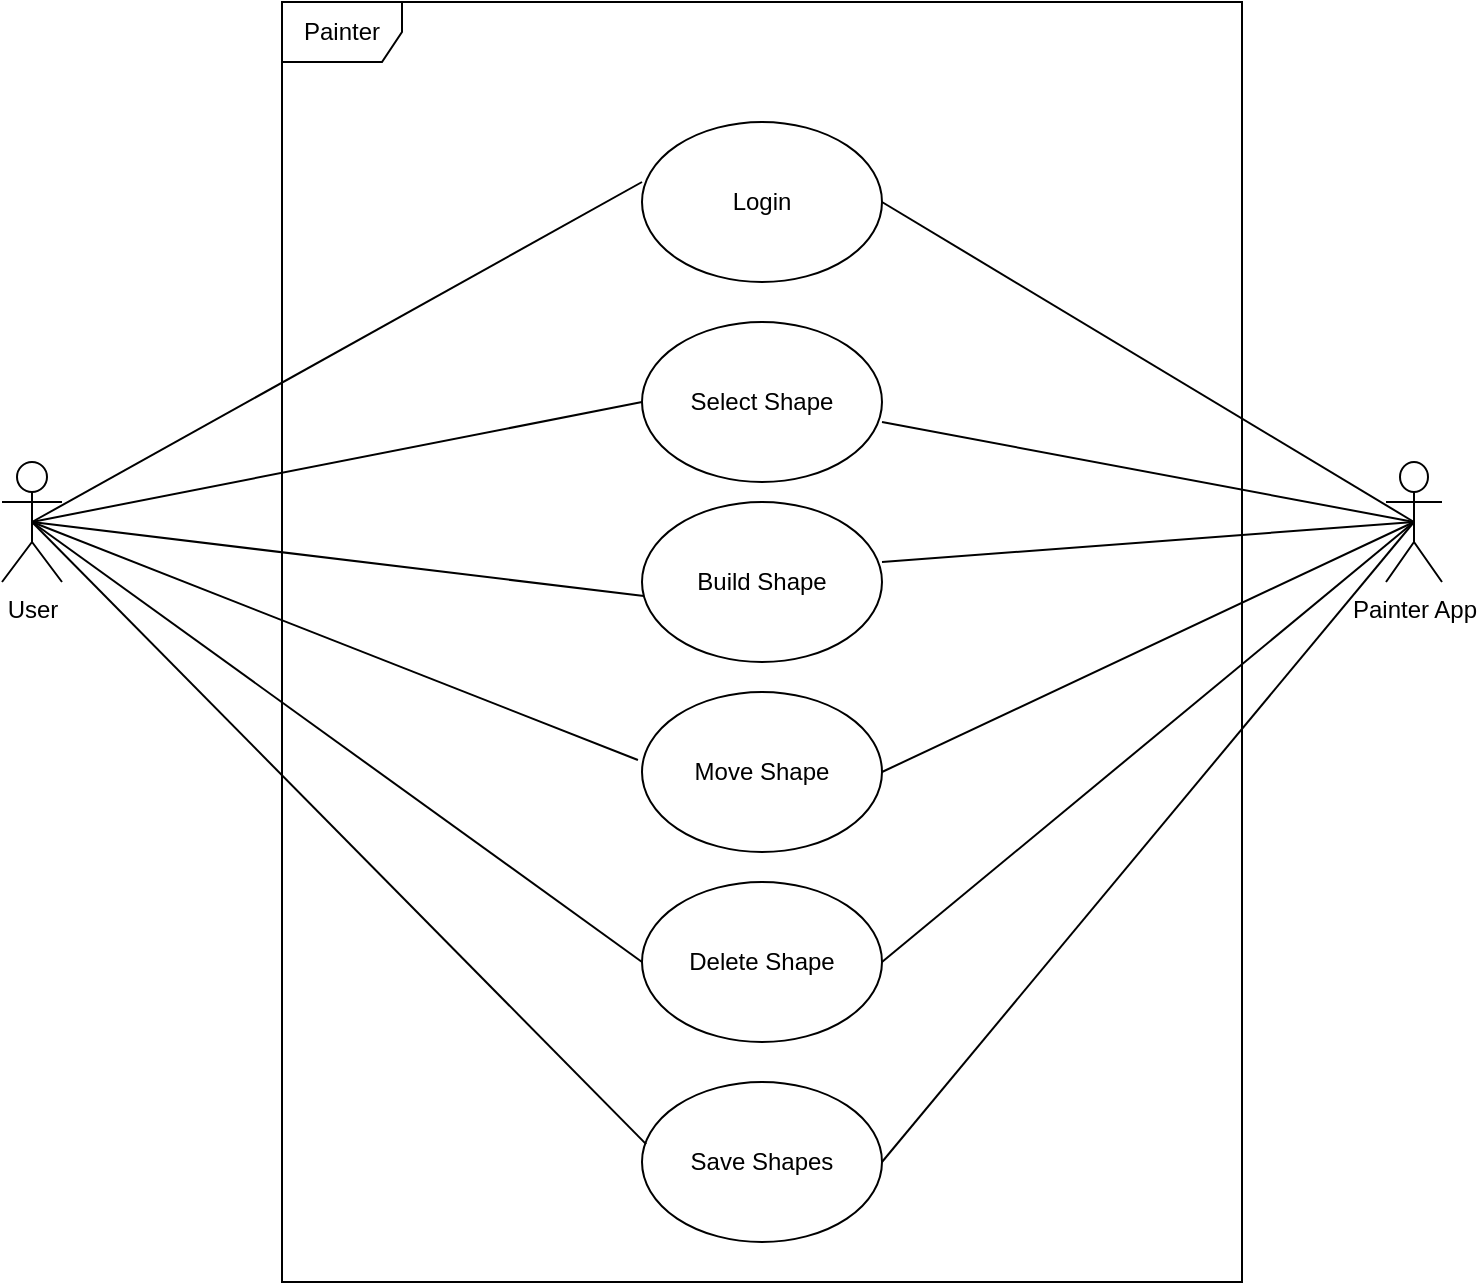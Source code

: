 <mxfile version="15.9.4" type="google"><diagram id="C5RBs43oDa-KdzZeNtuy" name="Page-1"><mxGraphModel dx="1422" dy="705" grid="1" gridSize="10" guides="1" tooltips="1" connect="1" arrows="1" fold="1" page="1" pageScale="1" pageWidth="827" pageHeight="1169" math="0" shadow="0"><root><mxCell id="WIyWlLk6GJQsqaUBKTNV-0"/><mxCell id="WIyWlLk6GJQsqaUBKTNV-1" parent="WIyWlLk6GJQsqaUBKTNV-0"/><mxCell id="DqoU49CmFgFam4X5JgqX-0" value="User" style="shape=umlActor;verticalLabelPosition=bottom;verticalAlign=top;html=1;outlineConnect=0;" vertex="1" parent="WIyWlLk6GJQsqaUBKTNV-1"><mxGeometry x="70" y="430" width="30" height="60" as="geometry"/></mxCell><mxCell id="DqoU49CmFgFam4X5JgqX-1" value="Painter App" style="shape=umlActor;verticalLabelPosition=bottom;verticalAlign=top;html=1;outlineConnect=0;" vertex="1" parent="WIyWlLk6GJQsqaUBKTNV-1"><mxGeometry x="762" y="430" width="28" height="60" as="geometry"/></mxCell><mxCell id="DqoU49CmFgFam4X5JgqX-4" value="Painter" style="shape=umlFrame;whiteSpace=wrap;html=1;" vertex="1" parent="WIyWlLk6GJQsqaUBKTNV-1"><mxGeometry x="210" y="200" width="480" height="640" as="geometry"/></mxCell><mxCell id="DqoU49CmFgFam4X5JgqX-5" value="Login" style="ellipse;whiteSpace=wrap;html=1;" vertex="1" parent="WIyWlLk6GJQsqaUBKTNV-1"><mxGeometry x="390" y="260" width="120" height="80" as="geometry"/></mxCell><mxCell id="DqoU49CmFgFam4X5JgqX-8" value="" style="endArrow=none;html=1;rounded=0;exitX=0.5;exitY=0.5;exitDx=0;exitDy=0;exitPerimeter=0;" edge="1" parent="WIyWlLk6GJQsqaUBKTNV-1" source="DqoU49CmFgFam4X5JgqX-0"><mxGeometry width="50" height="50" relative="1" as="geometry"><mxPoint x="130" y="440" as="sourcePoint"/><mxPoint x="390" y="290" as="targetPoint"/></mxGeometry></mxCell><mxCell id="DqoU49CmFgFam4X5JgqX-10" value="" style="endArrow=none;html=1;rounded=0;entryX=0.5;entryY=0.5;entryDx=0;entryDy=0;entryPerimeter=0;" edge="1" parent="WIyWlLk6GJQsqaUBKTNV-1" target="DqoU49CmFgFam4X5JgqX-1"><mxGeometry width="50" height="50" relative="1" as="geometry"><mxPoint x="510" y="300" as="sourcePoint"/><mxPoint x="560" y="250" as="targetPoint"/></mxGeometry></mxCell><mxCell id="DqoU49CmFgFam4X5JgqX-11" value="Select Shape" style="ellipse;whiteSpace=wrap;html=1;" vertex="1" parent="WIyWlLk6GJQsqaUBKTNV-1"><mxGeometry x="390" y="360" width="120" height="80" as="geometry"/></mxCell><mxCell id="DqoU49CmFgFam4X5JgqX-12" value="Build Shape" style="ellipse;whiteSpace=wrap;html=1;" vertex="1" parent="WIyWlLk6GJQsqaUBKTNV-1"><mxGeometry x="390" y="450" width="120" height="80" as="geometry"/></mxCell><mxCell id="DqoU49CmFgFam4X5JgqX-13" value="Move Shape" style="ellipse;whiteSpace=wrap;html=1;" vertex="1" parent="WIyWlLk6GJQsqaUBKTNV-1"><mxGeometry x="390" y="545" width="120" height="80" as="geometry"/></mxCell><mxCell id="DqoU49CmFgFam4X5JgqX-14" value="Delete Shape" style="ellipse;whiteSpace=wrap;html=1;" vertex="1" parent="WIyWlLk6GJQsqaUBKTNV-1"><mxGeometry x="390" y="640" width="120" height="80" as="geometry"/></mxCell><mxCell id="DqoU49CmFgFam4X5JgqX-16" value="" style="endArrow=none;html=1;rounded=0;exitX=0.5;exitY=0.5;exitDx=0;exitDy=0;exitPerimeter=0;" edge="1" parent="WIyWlLk6GJQsqaUBKTNV-1" source="DqoU49CmFgFam4X5JgqX-0"><mxGeometry width="50" height="50" relative="1" as="geometry"><mxPoint x="130" y="450" as="sourcePoint"/><mxPoint x="390" y="400" as="targetPoint"/></mxGeometry></mxCell><mxCell id="DqoU49CmFgFam4X5JgqX-17" value="" style="endArrow=none;html=1;rounded=0;entryX=0.5;entryY=0.5;entryDx=0;entryDy=0;entryPerimeter=0;" edge="1" parent="WIyWlLk6GJQsqaUBKTNV-1" target="DqoU49CmFgFam4X5JgqX-1"><mxGeometry width="50" height="50" relative="1" as="geometry"><mxPoint x="510" y="410" as="sourcePoint"/><mxPoint x="750" y="350" as="targetPoint"/></mxGeometry></mxCell><mxCell id="DqoU49CmFgFam4X5JgqX-18" value="" style="endArrow=none;html=1;rounded=0;entryX=0.008;entryY=0.588;entryDx=0;entryDy=0;entryPerimeter=0;exitX=0.5;exitY=0.5;exitDx=0;exitDy=0;exitPerimeter=0;" edge="1" parent="WIyWlLk6GJQsqaUBKTNV-1" source="DqoU49CmFgFam4X5JgqX-0" target="DqoU49CmFgFam4X5JgqX-12"><mxGeometry width="50" height="50" relative="1" as="geometry"><mxPoint x="130" y="460" as="sourcePoint"/><mxPoint x="390" y="510" as="targetPoint"/></mxGeometry></mxCell><mxCell id="DqoU49CmFgFam4X5JgqX-20" value="" style="endArrow=none;html=1;rounded=0;entryX=0.5;entryY=0.5;entryDx=0;entryDy=0;entryPerimeter=0;" edge="1" parent="WIyWlLk6GJQsqaUBKTNV-1" target="DqoU49CmFgFam4X5JgqX-1"><mxGeometry width="50" height="50" relative="1" as="geometry"><mxPoint x="510" y="480" as="sourcePoint"/><mxPoint x="750" y="340" as="targetPoint"/></mxGeometry></mxCell><mxCell id="DqoU49CmFgFam4X5JgqX-23" value="" style="endArrow=none;html=1;rounded=0;entryX=-0.017;entryY=0.425;entryDx=0;entryDy=0;entryPerimeter=0;exitX=0.5;exitY=0.5;exitDx=0;exitDy=0;exitPerimeter=0;" edge="1" parent="WIyWlLk6GJQsqaUBKTNV-1" source="DqoU49CmFgFam4X5JgqX-0" target="DqoU49CmFgFam4X5JgqX-13"><mxGeometry width="50" height="50" relative="1" as="geometry"><mxPoint x="280" y="590" as="sourcePoint"/><mxPoint x="330" y="540" as="targetPoint"/></mxGeometry></mxCell><mxCell id="DqoU49CmFgFam4X5JgqX-25" value="" style="endArrow=none;html=1;rounded=0;exitX=1;exitY=0.5;exitDx=0;exitDy=0;entryX=0.5;entryY=0.5;entryDx=0;entryDy=0;entryPerimeter=0;" edge="1" parent="WIyWlLk6GJQsqaUBKTNV-1" source="DqoU49CmFgFam4X5JgqX-13" target="DqoU49CmFgFam4X5JgqX-1"><mxGeometry width="50" height="50" relative="1" as="geometry"><mxPoint x="590" y="560" as="sourcePoint"/><mxPoint x="640" y="510" as="targetPoint"/></mxGeometry></mxCell><mxCell id="DqoU49CmFgFam4X5JgqX-27" value="" style="endArrow=none;html=1;rounded=0;exitX=0.5;exitY=0.5;exitDx=0;exitDy=0;exitPerimeter=0;entryX=0;entryY=0.5;entryDx=0;entryDy=0;" edge="1" parent="WIyWlLk6GJQsqaUBKTNV-1" source="DqoU49CmFgFam4X5JgqX-0" target="DqoU49CmFgFam4X5JgqX-14"><mxGeometry width="50" height="50" relative="1" as="geometry"><mxPoint x="260" y="670" as="sourcePoint"/><mxPoint x="310" y="620" as="targetPoint"/></mxGeometry></mxCell><mxCell id="DqoU49CmFgFam4X5JgqX-28" value="" style="endArrow=none;html=1;rounded=0;exitX=1;exitY=0.5;exitDx=0;exitDy=0;entryX=0.5;entryY=0.5;entryDx=0;entryDy=0;entryPerimeter=0;" edge="1" parent="WIyWlLk6GJQsqaUBKTNV-1" source="DqoU49CmFgFam4X5JgqX-14" target="DqoU49CmFgFam4X5JgqX-1"><mxGeometry width="50" height="50" relative="1" as="geometry"><mxPoint x="580" y="640" as="sourcePoint"/><mxPoint x="630" y="590" as="targetPoint"/></mxGeometry></mxCell><mxCell id="DqoU49CmFgFam4X5JgqX-29" value="Save Shapes" style="ellipse;whiteSpace=wrap;html=1;" vertex="1" parent="WIyWlLk6GJQsqaUBKTNV-1"><mxGeometry x="390" y="740" width="120" height="80" as="geometry"/></mxCell><mxCell id="DqoU49CmFgFam4X5JgqX-30" value="" style="endArrow=none;html=1;rounded=0;exitX=0.5;exitY=0.5;exitDx=0;exitDy=0;exitPerimeter=0;entryX=0.017;entryY=0.388;entryDx=0;entryDy=0;entryPerimeter=0;" edge="1" parent="WIyWlLk6GJQsqaUBKTNV-1" source="DqoU49CmFgFam4X5JgqX-0" target="DqoU49CmFgFam4X5JgqX-29"><mxGeometry width="50" height="50" relative="1" as="geometry"><mxPoint x="260" y="750" as="sourcePoint"/><mxPoint x="310" y="700" as="targetPoint"/></mxGeometry></mxCell><mxCell id="DqoU49CmFgFam4X5JgqX-31" value="" style="endArrow=none;html=1;rounded=0;exitX=1;exitY=0.5;exitDx=0;exitDy=0;entryX=0.5;entryY=0.5;entryDx=0;entryDy=0;entryPerimeter=0;" edge="1" parent="WIyWlLk6GJQsqaUBKTNV-1" source="DqoU49CmFgFam4X5JgqX-29" target="DqoU49CmFgFam4X5JgqX-1"><mxGeometry width="50" height="50" relative="1" as="geometry"><mxPoint x="570" y="720" as="sourcePoint"/><mxPoint x="620" y="670" as="targetPoint"/></mxGeometry></mxCell></root></mxGraphModel></diagram></mxfile>